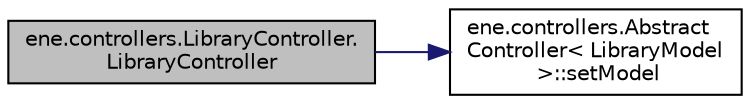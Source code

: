 digraph "ene.controllers.LibraryController.LibraryController"
{
  bgcolor="transparent";
  edge [fontname="Helvetica",fontsize="10",labelfontname="Helvetica",labelfontsize="10"];
  node [fontname="Helvetica",fontsize="10",shape=record];
  rankdir="LR";
  Node0 [label="ene.controllers.LibraryController.\lLibraryController",height=0.2,width=0.4,color="black", fillcolor="grey75", style="filled", fontcolor="black"];
  Node0 -> Node1 [color="midnightblue",fontsize="10",style="solid",fontname="Helvetica"];
  Node1 [label="ene.controllers.Abstract\lController\< LibraryModel\l \>::setModel",height=0.2,width=0.4,color="black",URL="$classene_1_1controllers_1_1AbstractController.html#aeb538130c72b3c48f6574443db04eed5"];
}
